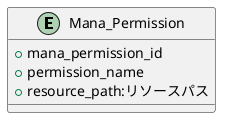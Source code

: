 @startuml

entity "Mana_Permission" {
    + mana_permission_id
    + permission_name
    + resource_path:リソースパス
}

@enduml
